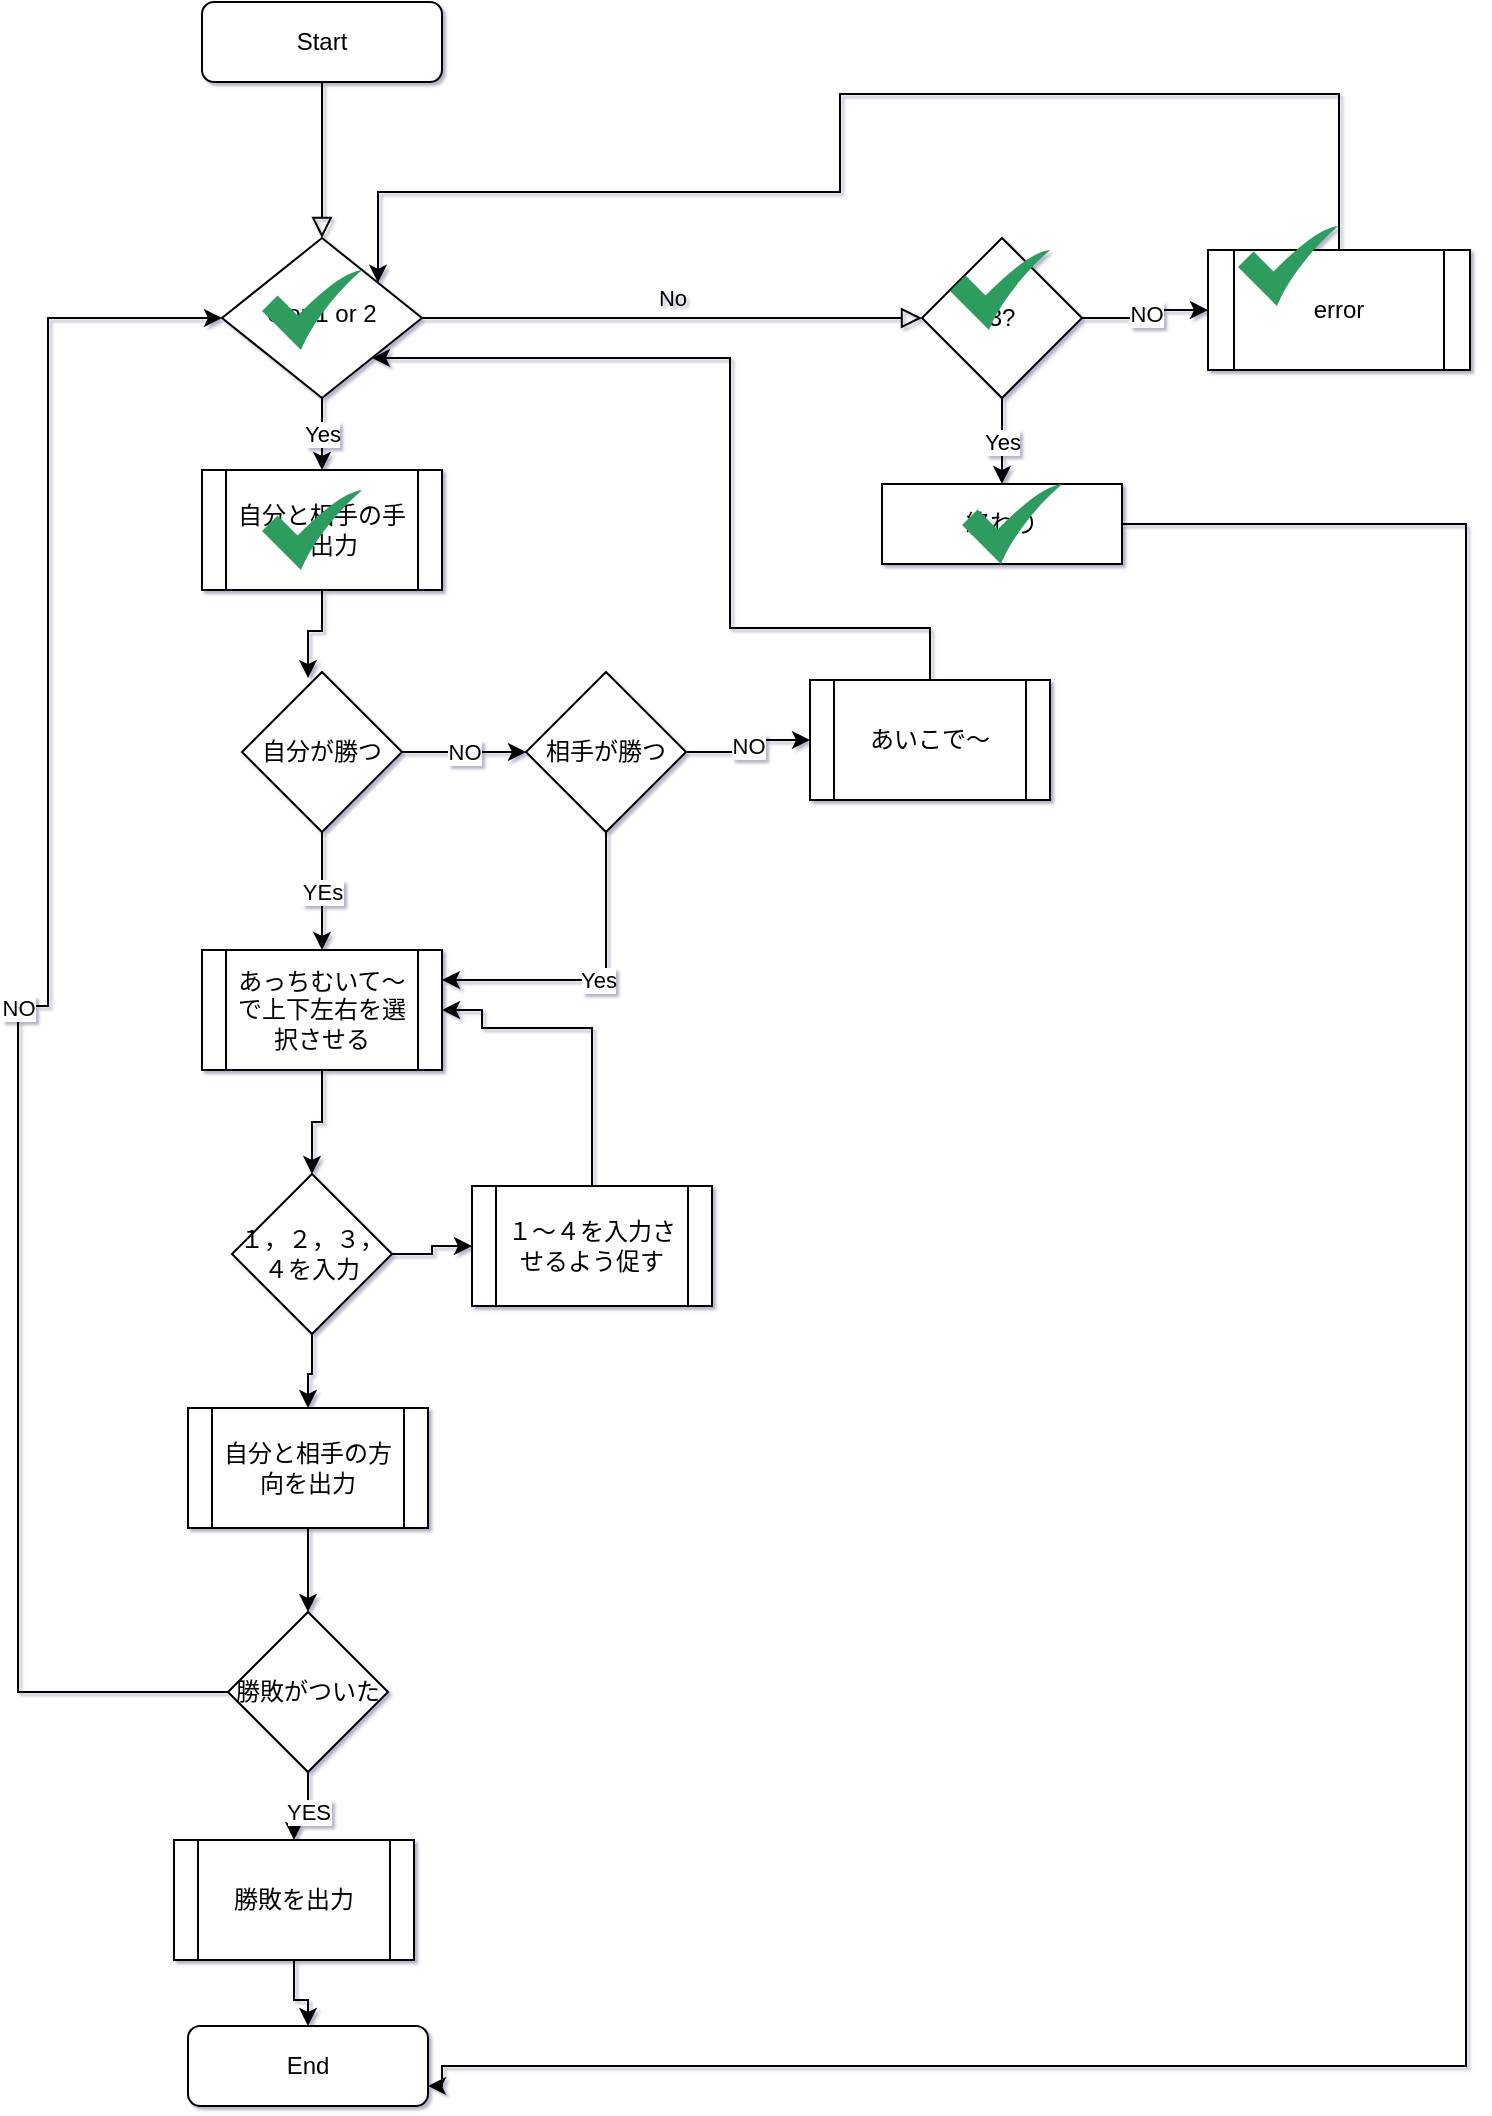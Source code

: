 <mxfile version="14.4.4" type="github">
  <diagram id="C5RBs43oDa-KdzZeNtuy" name="Page-1">
    <mxGraphModel dx="1007" dy="3182" grid="0" gridSize="12" guides="1" tooltips="1" connect="1" arrows="1" fold="1" page="1" pageScale="1" pageWidth="827" pageHeight="1169" math="0" shadow="1">
      <root>
        <mxCell id="WIyWlLk6GJQsqaUBKTNV-0" />
        <mxCell id="WIyWlLk6GJQsqaUBKTNV-1" parent="WIyWlLk6GJQsqaUBKTNV-0" />
        <mxCell id="WIyWlLk6GJQsqaUBKTNV-2" value="" style="rounded=0;html=1;jettySize=auto;orthogonalLoop=1;fontSize=11;endArrow=block;endFill=0;endSize=8;strokeWidth=1;shadow=0;labelBackgroundColor=none;edgeStyle=orthogonalEdgeStyle;" parent="WIyWlLk6GJQsqaUBKTNV-1" source="WIyWlLk6GJQsqaUBKTNV-3" target="WIyWlLk6GJQsqaUBKTNV-6" edge="1">
          <mxGeometry relative="1" as="geometry" />
        </mxCell>
        <mxCell id="WIyWlLk6GJQsqaUBKTNV-3" value="Start" style="rounded=1;whiteSpace=wrap;html=1;fontSize=12;glass=0;strokeWidth=1;shadow=0;" parent="WIyWlLk6GJQsqaUBKTNV-1" vertex="1">
          <mxGeometry x="117" y="-2303" width="120" height="40" as="geometry" />
        </mxCell>
        <mxCell id="WIyWlLk6GJQsqaUBKTNV-5" value="No" style="edgeStyle=orthogonalEdgeStyle;rounded=0;html=1;jettySize=auto;orthogonalLoop=1;fontSize=11;endArrow=block;endFill=0;endSize=8;strokeWidth=1;shadow=0;labelBackgroundColor=none;entryX=0;entryY=0.5;entryDx=0;entryDy=0;" parent="WIyWlLk6GJQsqaUBKTNV-1" source="WIyWlLk6GJQsqaUBKTNV-6" target="M1q_dZqmH7TPnjKuv0Y3-0" edge="1">
          <mxGeometry y="10" relative="1" as="geometry">
            <mxPoint as="offset" />
            <mxPoint x="276" y="-2126" as="targetPoint" />
          </mxGeometry>
        </mxCell>
        <mxCell id="M1q_dZqmH7TPnjKuv0Y3-9" value="Yes" style="edgeStyle=orthogonalEdgeStyle;rounded=0;orthogonalLoop=1;jettySize=auto;html=1;" edge="1" parent="WIyWlLk6GJQsqaUBKTNV-1" source="WIyWlLk6GJQsqaUBKTNV-6" target="M1q_dZqmH7TPnjKuv0Y3-8">
          <mxGeometry relative="1" as="geometry" />
        </mxCell>
        <mxCell id="WIyWlLk6GJQsqaUBKTNV-6" value="0 or 1 or 2" style="rhombus;whiteSpace=wrap;html=1;shadow=0;fontFamily=Helvetica;fontSize=12;align=center;strokeWidth=1;spacing=6;spacingTop=-4;" parent="WIyWlLk6GJQsqaUBKTNV-1" vertex="1">
          <mxGeometry x="127" y="-2185" width="100" height="80" as="geometry" />
        </mxCell>
        <mxCell id="WIyWlLk6GJQsqaUBKTNV-11" value="End" style="rounded=1;whiteSpace=wrap;html=1;fontSize=12;glass=0;strokeWidth=1;shadow=0;" parent="WIyWlLk6GJQsqaUBKTNV-1" vertex="1">
          <mxGeometry x="110" y="-1291" width="120" height="40" as="geometry" />
        </mxCell>
        <mxCell id="M1q_dZqmH7TPnjKuv0Y3-3" value="Yes" style="edgeStyle=orthogonalEdgeStyle;rounded=0;orthogonalLoop=1;jettySize=auto;html=1;exitX=0.5;exitY=1;exitDx=0;exitDy=0;entryX=0.5;entryY=0;entryDx=0;entryDy=0;" edge="1" parent="WIyWlLk6GJQsqaUBKTNV-1" source="M1q_dZqmH7TPnjKuv0Y3-0" target="M1q_dZqmH7TPnjKuv0Y3-2">
          <mxGeometry relative="1" as="geometry" />
        </mxCell>
        <mxCell id="M1q_dZqmH7TPnjKuv0Y3-6" value="NO" style="edgeStyle=orthogonalEdgeStyle;rounded=0;orthogonalLoop=1;jettySize=auto;html=1;exitX=1;exitY=0.5;exitDx=0;exitDy=0;" edge="1" parent="WIyWlLk6GJQsqaUBKTNV-1" source="M1q_dZqmH7TPnjKuv0Y3-0" target="M1q_dZqmH7TPnjKuv0Y3-5">
          <mxGeometry relative="1" as="geometry" />
        </mxCell>
        <mxCell id="M1q_dZqmH7TPnjKuv0Y3-0" value="3?" style="rhombus;whiteSpace=wrap;html=1;" vertex="1" parent="WIyWlLk6GJQsqaUBKTNV-1">
          <mxGeometry x="477" y="-2185" width="80" height="80" as="geometry" />
        </mxCell>
        <mxCell id="M1q_dZqmH7TPnjKuv0Y3-4" style="edgeStyle=orthogonalEdgeStyle;rounded=0;orthogonalLoop=1;jettySize=auto;html=1;entryX=1;entryY=0.75;entryDx=0;entryDy=0;" edge="1" parent="WIyWlLk6GJQsqaUBKTNV-1" source="M1q_dZqmH7TPnjKuv0Y3-2" target="WIyWlLk6GJQsqaUBKTNV-11">
          <mxGeometry relative="1" as="geometry">
            <Array as="points">
              <mxPoint x="749" y="-2042" />
              <mxPoint x="749" y="-1271" />
              <mxPoint x="237" y="-1271" />
              <mxPoint x="237" y="-1261" />
            </Array>
          </mxGeometry>
        </mxCell>
        <mxCell id="M1q_dZqmH7TPnjKuv0Y3-2" value="終わり" style="rounded=0;whiteSpace=wrap;html=1;fillColor=#ffffff;" vertex="1" parent="WIyWlLk6GJQsqaUBKTNV-1">
          <mxGeometry x="457" y="-2062" width="120" height="40" as="geometry" />
        </mxCell>
        <mxCell id="M1q_dZqmH7TPnjKuv0Y3-34" style="edgeStyle=orthogonalEdgeStyle;rounded=0;orthogonalLoop=1;jettySize=auto;html=1;" edge="1" parent="WIyWlLk6GJQsqaUBKTNV-1" source="M1q_dZqmH7TPnjKuv0Y3-5" target="WIyWlLk6GJQsqaUBKTNV-6">
          <mxGeometry relative="1" as="geometry">
            <Array as="points">
              <mxPoint x="686" y="-2257" />
              <mxPoint x="436" y="-2257" />
              <mxPoint x="436" y="-2208" />
              <mxPoint x="205" y="-2208" />
            </Array>
          </mxGeometry>
        </mxCell>
        <mxCell id="M1q_dZqmH7TPnjKuv0Y3-5" value="error" style="shape=process;whiteSpace=wrap;html=1;backgroundOutline=1;fillColor=#ffffff;" vertex="1" parent="WIyWlLk6GJQsqaUBKTNV-1">
          <mxGeometry x="620" y="-2179" width="131" height="60" as="geometry" />
        </mxCell>
        <mxCell id="M1q_dZqmH7TPnjKuv0Y3-11" style="edgeStyle=orthogonalEdgeStyle;rounded=0;orthogonalLoop=1;jettySize=auto;html=1;entryX=0.413;entryY=0.038;entryDx=0;entryDy=0;entryPerimeter=0;" edge="1" parent="WIyWlLk6GJQsqaUBKTNV-1" source="M1q_dZqmH7TPnjKuv0Y3-8" target="M1q_dZqmH7TPnjKuv0Y3-10">
          <mxGeometry relative="1" as="geometry" />
        </mxCell>
        <mxCell id="M1q_dZqmH7TPnjKuv0Y3-8" value="自分と相手の手を出力" style="shape=process;whiteSpace=wrap;html=1;backgroundOutline=1;fillColor=#ffffff;" vertex="1" parent="WIyWlLk6GJQsqaUBKTNV-1">
          <mxGeometry x="117" y="-2069" width="120" height="60" as="geometry" />
        </mxCell>
        <mxCell id="M1q_dZqmH7TPnjKuv0Y3-13" value="YEs" style="edgeStyle=orthogonalEdgeStyle;rounded=0;orthogonalLoop=1;jettySize=auto;html=1;exitX=0.5;exitY=1;exitDx=0;exitDy=0;entryX=0.5;entryY=0;entryDx=0;entryDy=0;" edge="1" parent="WIyWlLk6GJQsqaUBKTNV-1" source="M1q_dZqmH7TPnjKuv0Y3-10" target="M1q_dZqmH7TPnjKuv0Y3-12">
          <mxGeometry relative="1" as="geometry">
            <mxPoint x="188" y="-1876" as="targetPoint" />
          </mxGeometry>
        </mxCell>
        <mxCell id="M1q_dZqmH7TPnjKuv0Y3-15" value="NO" style="edgeStyle=orthogonalEdgeStyle;rounded=0;orthogonalLoop=1;jettySize=auto;html=1;entryX=0;entryY=0.5;entryDx=0;entryDy=0;" edge="1" parent="WIyWlLk6GJQsqaUBKTNV-1" source="M1q_dZqmH7TPnjKuv0Y3-10" target="M1q_dZqmH7TPnjKuv0Y3-14">
          <mxGeometry relative="1" as="geometry" />
        </mxCell>
        <mxCell id="M1q_dZqmH7TPnjKuv0Y3-10" value="自分が勝つ" style="rhombus;whiteSpace=wrap;html=1;fillColor=#ffffff;" vertex="1" parent="WIyWlLk6GJQsqaUBKTNV-1">
          <mxGeometry x="137" y="-1968" width="80" height="80" as="geometry" />
        </mxCell>
        <mxCell id="M1q_dZqmH7TPnjKuv0Y3-17" style="edgeStyle=orthogonalEdgeStyle;rounded=0;orthogonalLoop=1;jettySize=auto;html=1;" edge="1" parent="WIyWlLk6GJQsqaUBKTNV-1" source="M1q_dZqmH7TPnjKuv0Y3-12" target="M1q_dZqmH7TPnjKuv0Y3-16">
          <mxGeometry relative="1" as="geometry" />
        </mxCell>
        <mxCell id="M1q_dZqmH7TPnjKuv0Y3-12" value="あっちむいて〜&lt;br&gt;で上下左右を選択させる" style="shape=process;whiteSpace=wrap;html=1;backgroundOutline=1;fillColor=#ffffff;" vertex="1" parent="WIyWlLk6GJQsqaUBKTNV-1">
          <mxGeometry x="117" y="-1829" width="120" height="60" as="geometry" />
        </mxCell>
        <mxCell id="M1q_dZqmH7TPnjKuv0Y3-21" value="Yes" style="edgeStyle=orthogonalEdgeStyle;rounded=0;orthogonalLoop=1;jettySize=auto;html=1;entryX=1;entryY=0.25;entryDx=0;entryDy=0;" edge="1" parent="WIyWlLk6GJQsqaUBKTNV-1" source="M1q_dZqmH7TPnjKuv0Y3-14" target="M1q_dZqmH7TPnjKuv0Y3-12">
          <mxGeometry relative="1" as="geometry">
            <Array as="points">
              <mxPoint x="319" y="-1814" />
            </Array>
          </mxGeometry>
        </mxCell>
        <mxCell id="M1q_dZqmH7TPnjKuv0Y3-23" value="NO" style="edgeStyle=orthogonalEdgeStyle;rounded=0;orthogonalLoop=1;jettySize=auto;html=1;" edge="1" parent="WIyWlLk6GJQsqaUBKTNV-1" source="M1q_dZqmH7TPnjKuv0Y3-14" target="M1q_dZqmH7TPnjKuv0Y3-22">
          <mxGeometry relative="1" as="geometry" />
        </mxCell>
        <mxCell id="M1q_dZqmH7TPnjKuv0Y3-14" value="相手が勝つ" style="rhombus;whiteSpace=wrap;html=1;fillColor=#ffffff;" vertex="1" parent="WIyWlLk6GJQsqaUBKTNV-1">
          <mxGeometry x="279" y="-1968" width="80" height="80" as="geometry" />
        </mxCell>
        <mxCell id="M1q_dZqmH7TPnjKuv0Y3-19" style="edgeStyle=orthogonalEdgeStyle;rounded=0;orthogonalLoop=1;jettySize=auto;html=1;entryX=0;entryY=0.5;entryDx=0;entryDy=0;" edge="1" parent="WIyWlLk6GJQsqaUBKTNV-1" source="M1q_dZqmH7TPnjKuv0Y3-16" target="M1q_dZqmH7TPnjKuv0Y3-18">
          <mxGeometry relative="1" as="geometry" />
        </mxCell>
        <mxCell id="M1q_dZqmH7TPnjKuv0Y3-28" style="edgeStyle=orthogonalEdgeStyle;rounded=0;orthogonalLoop=1;jettySize=auto;html=1;" edge="1" parent="WIyWlLk6GJQsqaUBKTNV-1" source="M1q_dZqmH7TPnjKuv0Y3-16" target="M1q_dZqmH7TPnjKuv0Y3-27">
          <mxGeometry relative="1" as="geometry" />
        </mxCell>
        <mxCell id="M1q_dZqmH7TPnjKuv0Y3-16" value="１，２，３，４を入力" style="rhombus;whiteSpace=wrap;html=1;fillColor=#ffffff;" vertex="1" parent="WIyWlLk6GJQsqaUBKTNV-1">
          <mxGeometry x="132" y="-1717" width="80" height="80" as="geometry" />
        </mxCell>
        <mxCell id="M1q_dZqmH7TPnjKuv0Y3-20" style="edgeStyle=orthogonalEdgeStyle;rounded=0;orthogonalLoop=1;jettySize=auto;html=1;entryX=1;entryY=0.5;entryDx=0;entryDy=0;" edge="1" parent="WIyWlLk6GJQsqaUBKTNV-1" source="M1q_dZqmH7TPnjKuv0Y3-18" target="M1q_dZqmH7TPnjKuv0Y3-12">
          <mxGeometry relative="1" as="geometry">
            <Array as="points">
              <mxPoint x="312" y="-1790" />
              <mxPoint x="257" y="-1790" />
              <mxPoint x="257" y="-1799" />
            </Array>
          </mxGeometry>
        </mxCell>
        <mxCell id="M1q_dZqmH7TPnjKuv0Y3-18" value="１〜４を入力させるよう促す" style="shape=process;whiteSpace=wrap;html=1;backgroundOutline=1;fillColor=#ffffff;" vertex="1" parent="WIyWlLk6GJQsqaUBKTNV-1">
          <mxGeometry x="252" y="-1711" width="120" height="60" as="geometry" />
        </mxCell>
        <mxCell id="M1q_dZqmH7TPnjKuv0Y3-24" style="edgeStyle=orthogonalEdgeStyle;rounded=0;orthogonalLoop=1;jettySize=auto;html=1;entryX=1;entryY=1;entryDx=0;entryDy=0;" edge="1" parent="WIyWlLk6GJQsqaUBKTNV-1" source="M1q_dZqmH7TPnjKuv0Y3-22" target="WIyWlLk6GJQsqaUBKTNV-6">
          <mxGeometry relative="1" as="geometry">
            <Array as="points">
              <mxPoint x="481" y="-1990" />
              <mxPoint x="381" y="-1990" />
              <mxPoint x="381" y="-2125" />
            </Array>
          </mxGeometry>
        </mxCell>
        <mxCell id="M1q_dZqmH7TPnjKuv0Y3-22" value="あいこで〜" style="shape=process;whiteSpace=wrap;html=1;backgroundOutline=1;fillColor=#ffffff;" vertex="1" parent="WIyWlLk6GJQsqaUBKTNV-1">
          <mxGeometry x="421" y="-1964" width="120" height="60" as="geometry" />
        </mxCell>
        <mxCell id="M1q_dZqmH7TPnjKuv0Y3-31" value="YES" style="edgeStyle=orthogonalEdgeStyle;rounded=0;orthogonalLoop=1;jettySize=auto;html=1;entryX=0.5;entryY=0;entryDx=0;entryDy=0;" edge="1" parent="WIyWlLk6GJQsqaUBKTNV-1" source="M1q_dZqmH7TPnjKuv0Y3-26" target="M1q_dZqmH7TPnjKuv0Y3-30">
          <mxGeometry relative="1" as="geometry">
            <Array as="points">
              <mxPoint x="170" y="-1398" />
              <mxPoint x="163" y="-1398" />
            </Array>
          </mxGeometry>
        </mxCell>
        <mxCell id="M1q_dZqmH7TPnjKuv0Y3-33" value="NO" style="edgeStyle=orthogonalEdgeStyle;rounded=0;orthogonalLoop=1;jettySize=auto;html=1;entryX=0;entryY=0.5;entryDx=0;entryDy=0;" edge="1" parent="WIyWlLk6GJQsqaUBKTNV-1" source="M1q_dZqmH7TPnjKuv0Y3-26" target="WIyWlLk6GJQsqaUBKTNV-6">
          <mxGeometry relative="1" as="geometry">
            <Array as="points">
              <mxPoint x="25" y="-1458" />
              <mxPoint x="25" y="-1801" />
              <mxPoint x="40" y="-1801" />
              <mxPoint x="40" y="-2145" />
            </Array>
          </mxGeometry>
        </mxCell>
        <mxCell id="M1q_dZqmH7TPnjKuv0Y3-26" value="勝敗がついた" style="rhombus;whiteSpace=wrap;html=1;fillColor=#ffffff;" vertex="1" parent="WIyWlLk6GJQsqaUBKTNV-1">
          <mxGeometry x="130" y="-1498" width="80" height="80" as="geometry" />
        </mxCell>
        <mxCell id="M1q_dZqmH7TPnjKuv0Y3-29" style="edgeStyle=orthogonalEdgeStyle;rounded=0;orthogonalLoop=1;jettySize=auto;html=1;" edge="1" parent="WIyWlLk6GJQsqaUBKTNV-1" source="M1q_dZqmH7TPnjKuv0Y3-27" target="M1q_dZqmH7TPnjKuv0Y3-26">
          <mxGeometry relative="1" as="geometry" />
        </mxCell>
        <mxCell id="M1q_dZqmH7TPnjKuv0Y3-27" value="自分と相手の方向を出力" style="shape=process;whiteSpace=wrap;html=1;backgroundOutline=1;fillColor=#ffffff;" vertex="1" parent="WIyWlLk6GJQsqaUBKTNV-1">
          <mxGeometry x="110" y="-1600" width="120" height="60" as="geometry" />
        </mxCell>
        <mxCell id="M1q_dZqmH7TPnjKuv0Y3-32" style="edgeStyle=orthogonalEdgeStyle;rounded=0;orthogonalLoop=1;jettySize=auto;html=1;" edge="1" parent="WIyWlLk6GJQsqaUBKTNV-1" source="M1q_dZqmH7TPnjKuv0Y3-30" target="WIyWlLk6GJQsqaUBKTNV-11">
          <mxGeometry relative="1" as="geometry" />
        </mxCell>
        <mxCell id="M1q_dZqmH7TPnjKuv0Y3-30" value="勝敗を出力" style="shape=process;whiteSpace=wrap;html=1;backgroundOutline=1;fillColor=#ffffff;" vertex="1" parent="WIyWlLk6GJQsqaUBKTNV-1">
          <mxGeometry x="103" y="-1384" width="120" height="60" as="geometry" />
        </mxCell>
        <mxCell id="M1q_dZqmH7TPnjKuv0Y3-35" value="" style="html=1;aspect=fixed;strokeColor=none;shadow=0;align=center;verticalAlign=top;fillColor=#2D9C5E;shape=mxgraph.gcp2.check" vertex="1" parent="WIyWlLk6GJQsqaUBKTNV-1">
          <mxGeometry x="635" y="-2191" width="50" height="40" as="geometry" />
        </mxCell>
        <mxCell id="M1q_dZqmH7TPnjKuv0Y3-36" value="" style="html=1;aspect=fixed;strokeColor=none;shadow=0;align=center;verticalAlign=top;fillColor=#2D9C5E;shape=mxgraph.gcp2.check" vertex="1" parent="WIyWlLk6GJQsqaUBKTNV-1">
          <mxGeometry x="491" y="-2179" width="50" height="40" as="geometry" />
        </mxCell>
        <mxCell id="M1q_dZqmH7TPnjKuv0Y3-37" value="" style="html=1;aspect=fixed;strokeColor=none;shadow=0;align=center;verticalAlign=top;fillColor=#2D9C5E;shape=mxgraph.gcp2.check" vertex="1" parent="WIyWlLk6GJQsqaUBKTNV-1">
          <mxGeometry x="497" y="-2062" width="50" height="40" as="geometry" />
        </mxCell>
        <mxCell id="M1q_dZqmH7TPnjKuv0Y3-38" value="" style="html=1;aspect=fixed;strokeColor=none;shadow=0;align=center;verticalAlign=top;fillColor=#2D9C5E;shape=mxgraph.gcp2.check" vertex="1" parent="WIyWlLk6GJQsqaUBKTNV-1">
          <mxGeometry x="147" y="-2169" width="50" height="40" as="geometry" />
        </mxCell>
        <mxCell id="M1q_dZqmH7TPnjKuv0Y3-39" value="" style="html=1;aspect=fixed;strokeColor=none;shadow=0;align=center;verticalAlign=top;fillColor=#2D9C5E;shape=mxgraph.gcp2.check" vertex="1" parent="WIyWlLk6GJQsqaUBKTNV-1">
          <mxGeometry x="147" y="-2059" width="50" height="40" as="geometry" />
        </mxCell>
      </root>
    </mxGraphModel>
  </diagram>
</mxfile>
